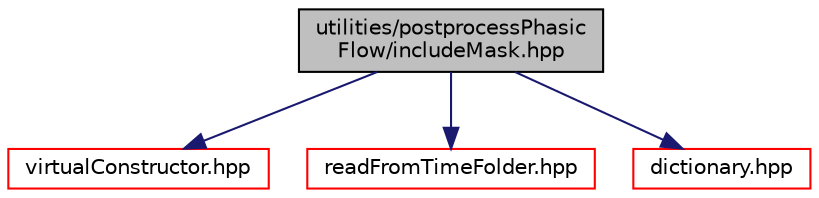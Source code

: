 digraph "utilities/postprocessPhasicFlow/includeMask.hpp"
{
 // LATEX_PDF_SIZE
  edge [fontname="Helvetica",fontsize="10",labelfontname="Helvetica",labelfontsize="10"];
  node [fontname="Helvetica",fontsize="10",shape=record];
  Node1 [label="utilities/postprocessPhasic\lFlow/includeMask.hpp",height=0.2,width=0.4,color="black", fillcolor="grey75", style="filled", fontcolor="black",tooltip=" "];
  Node1 -> Node2 [color="midnightblue",fontsize="10",style="solid",fontname="Helvetica"];
  Node2 [label="virtualConstructor.hpp",height=0.2,width=0.4,color="red", fillcolor="white", style="filled",URL="$virtualConstructor_8hpp.html",tooltip=" "];
  Node1 -> Node40 [color="midnightblue",fontsize="10",style="solid",fontname="Helvetica"];
  Node40 [label="readFromTimeFolder.hpp",height=0.2,width=0.4,color="red", fillcolor="white", style="filled",URL="$readFromTimeFolder_8hpp.html",tooltip=" "];
  Node1 -> Node130 [color="midnightblue",fontsize="10",style="solid",fontname="Helvetica"];
  Node130 [label="dictionary.hpp",height=0.2,width=0.4,color="red", fillcolor="white", style="filled",URL="$dictionary_8hpp.html",tooltip=" "];
}
